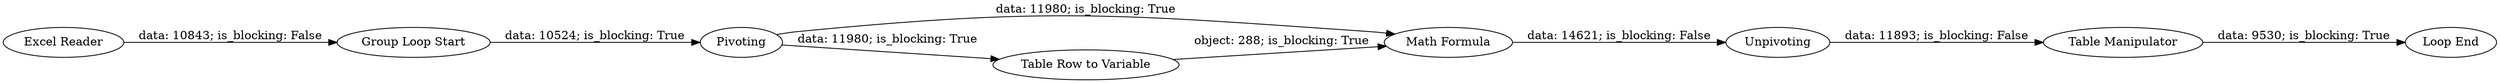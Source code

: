 digraph {
	"2072297642927563536_9" [label=Pivoting]
	"2072297642927563536_6" [label="Group Loop Start"]
	"2072297642927563536_8" [label="Math Formula"]
	"2072297642927563536_5" [label="Excel Reader"]
	"2072297642927563536_12" [label="Loop End"]
	"2072297642927563536_11" [label="Table Manipulator"]
	"2072297642927563536_7" [label="Table Row to Variable"]
	"2072297642927563536_10" [label=Unpivoting]
	"2072297642927563536_7" -> "2072297642927563536_8" [label="object: 288; is_blocking: True"]
	"2072297642927563536_9" -> "2072297642927563536_7" [label="data: 11980; is_blocking: True"]
	"2072297642927563536_9" -> "2072297642927563536_8" [label="data: 11980; is_blocking: True"]
	"2072297642927563536_8" -> "2072297642927563536_10" [label="data: 14621; is_blocking: False"]
	"2072297642927563536_10" -> "2072297642927563536_11" [label="data: 11893; is_blocking: False"]
	"2072297642927563536_11" -> "2072297642927563536_12" [label="data: 9530; is_blocking: True"]
	"2072297642927563536_5" -> "2072297642927563536_6" [label="data: 10843; is_blocking: False"]
	"2072297642927563536_6" -> "2072297642927563536_9" [label="data: 10524; is_blocking: True"]
	rankdir=LR
}
